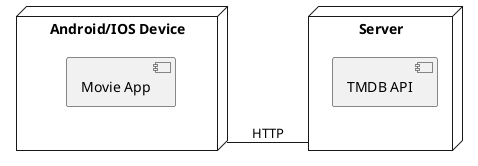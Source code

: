 @startuml
'https://plantuml.com/deployment-diagram
 left to right direction

node "Android/IOS Device" as one {

component "Movie App"

}


node Server{

component "TMDB API"

}

one -- Server: HTTP

@enduml
